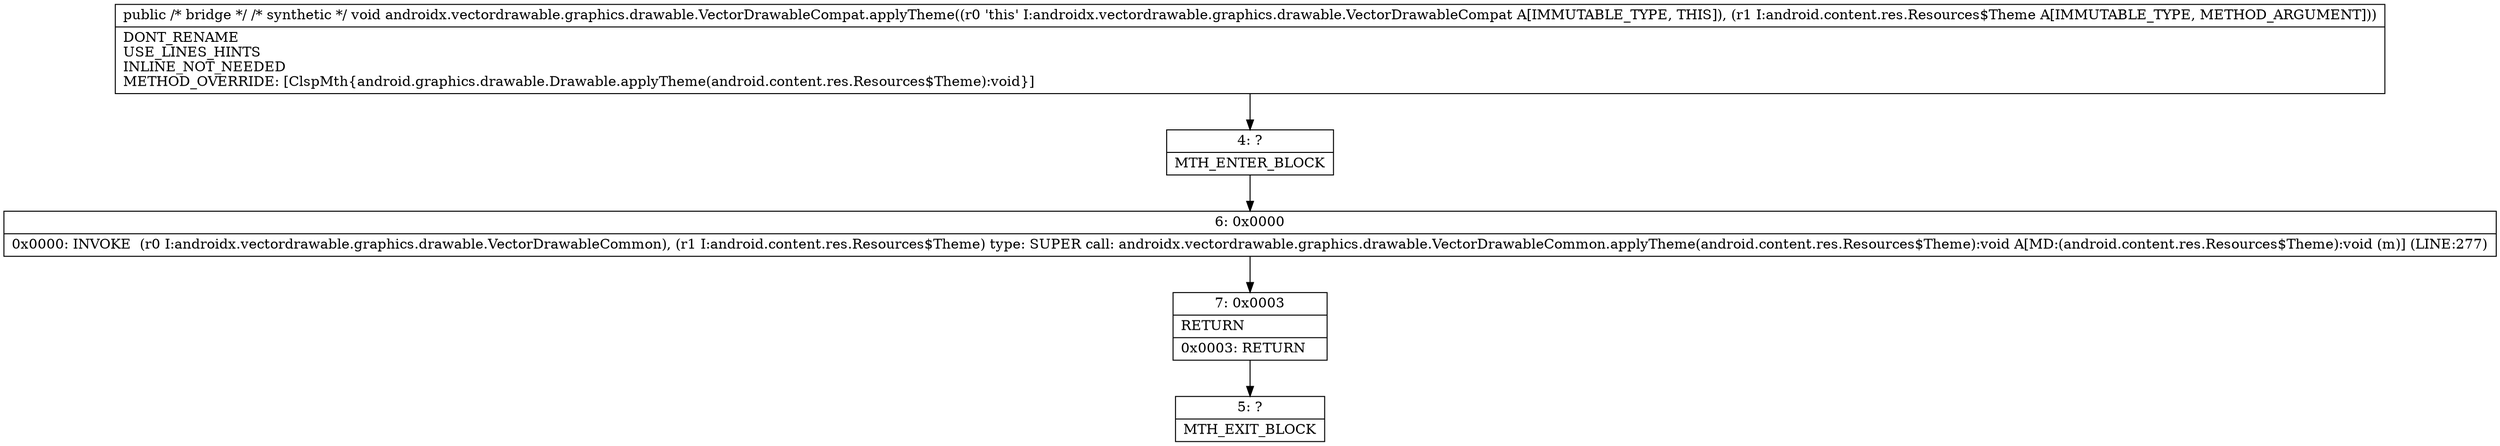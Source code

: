 digraph "CFG forandroidx.vectordrawable.graphics.drawable.VectorDrawableCompat.applyTheme(Landroid\/content\/res\/Resources$Theme;)V" {
Node_4 [shape=record,label="{4\:\ ?|MTH_ENTER_BLOCK\l}"];
Node_6 [shape=record,label="{6\:\ 0x0000|0x0000: INVOKE  (r0 I:androidx.vectordrawable.graphics.drawable.VectorDrawableCommon), (r1 I:android.content.res.Resources$Theme) type: SUPER call: androidx.vectordrawable.graphics.drawable.VectorDrawableCommon.applyTheme(android.content.res.Resources$Theme):void A[MD:(android.content.res.Resources$Theme):void (m)] (LINE:277)\l}"];
Node_7 [shape=record,label="{7\:\ 0x0003|RETURN\l|0x0003: RETURN   \l}"];
Node_5 [shape=record,label="{5\:\ ?|MTH_EXIT_BLOCK\l}"];
MethodNode[shape=record,label="{public \/* bridge *\/ \/* synthetic *\/ void androidx.vectordrawable.graphics.drawable.VectorDrawableCompat.applyTheme((r0 'this' I:androidx.vectordrawable.graphics.drawable.VectorDrawableCompat A[IMMUTABLE_TYPE, THIS]), (r1 I:android.content.res.Resources$Theme A[IMMUTABLE_TYPE, METHOD_ARGUMENT]))  | DONT_RENAME\lUSE_LINES_HINTS\lINLINE_NOT_NEEDED\lMETHOD_OVERRIDE: [ClspMth\{android.graphics.drawable.Drawable.applyTheme(android.content.res.Resources$Theme):void\}]\l}"];
MethodNode -> Node_4;Node_4 -> Node_6;
Node_6 -> Node_7;
Node_7 -> Node_5;
}

